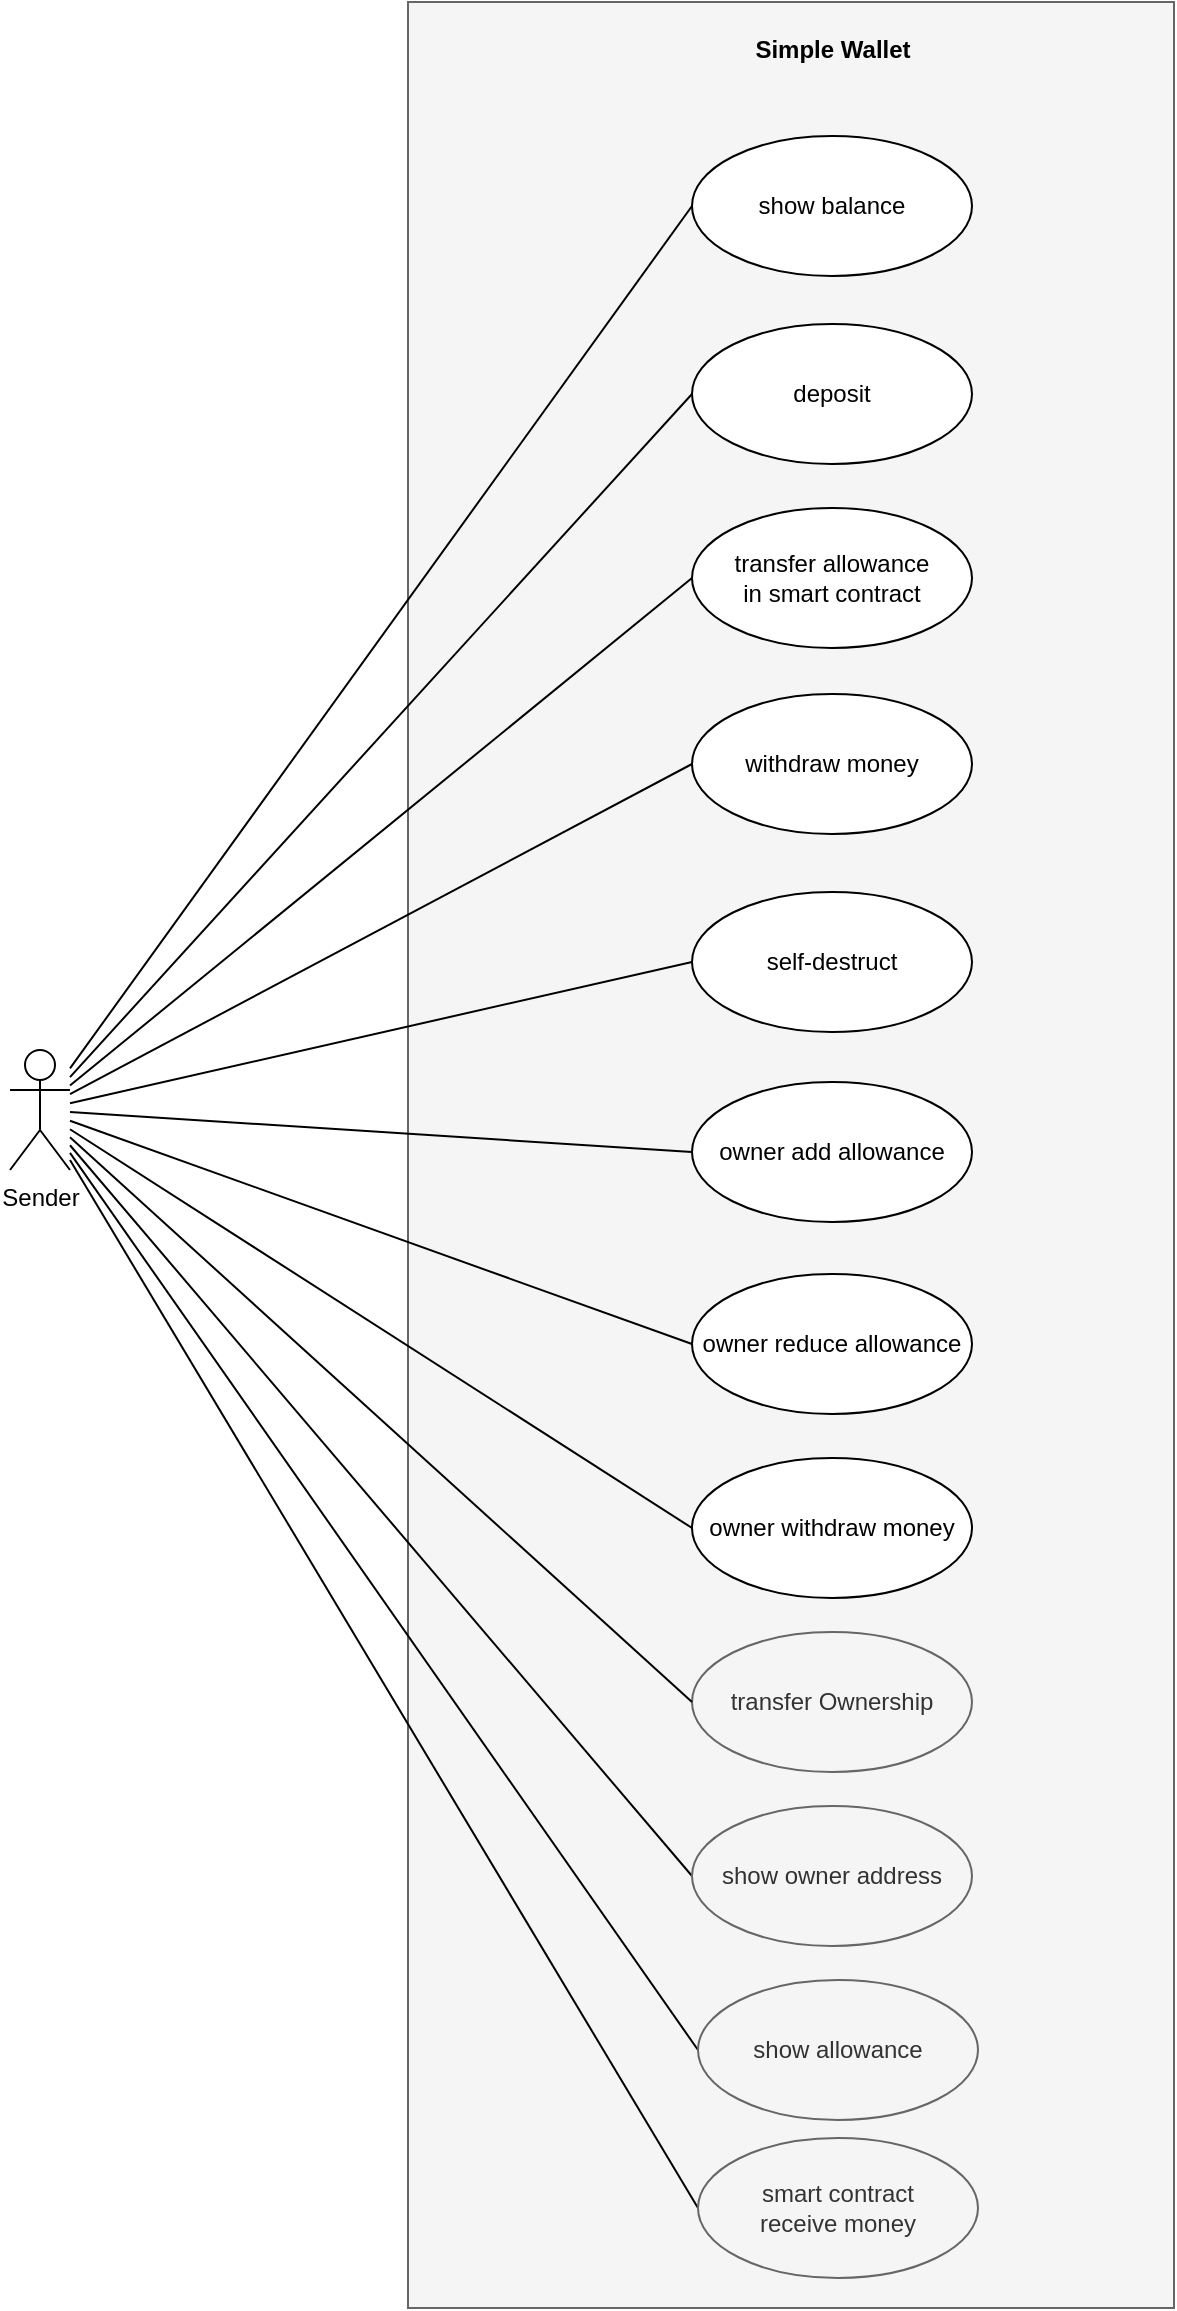 <mxfile version="15.6.3" type="device"><diagram id="aPBXt3k9AySnzDsOSbmT" name="use-case "><mxGraphModel dx="868" dy="490" grid="0" gridSize="10" guides="1" tooltips="1" connect="1" arrows="1" fold="1" page="1" pageScale="1" pageWidth="827" pageHeight="1169" math="0" shadow="0"><root><mxCell id="0"/><mxCell id="1" parent="0"/><mxCell id="oEsBuGa2CD_BsBaGrmjD-1" value="" style="rounded=0;whiteSpace=wrap;html=1;fillColor=#f5f5f5;fontColor=#333333;strokeColor=#666666;" parent="1" vertex="1"><mxGeometry x="241" y="16" width="383" height="1153" as="geometry"/></mxCell><mxCell id="oEsBuGa2CD_BsBaGrmjD-3" style="rounded=0;orthogonalLoop=1;jettySize=auto;html=1;endArrow=none;endFill=0;entryX=0;entryY=0.5;entryDx=0;entryDy=0;" parent="1" source="oEsBuGa2CD_BsBaGrmjD-5" target="oEsBuGa2CD_BsBaGrmjD-2" edge="1"><mxGeometry relative="1" as="geometry"/></mxCell><mxCell id="RERrAqMMizTluBpDLtPh-2" style="edgeStyle=none;rounded=0;jumpStyle=none;jumpSize=1;orthogonalLoop=1;jettySize=auto;html=1;strokeWidth=1;endArrow=none;endFill=0;entryX=0;entryY=0.5;entryDx=0;entryDy=0;" parent="1" source="oEsBuGa2CD_BsBaGrmjD-5" target="RERrAqMMizTluBpDLtPh-1" edge="1"><mxGeometry relative="1" as="geometry"/></mxCell><mxCell id="-6bU63DhFU8dJoOT3Bxr-13" style="edgeStyle=none;rounded=0;orthogonalLoop=1;jettySize=auto;html=1;endArrow=none;endFill=0;entryX=0;entryY=0.5;entryDx=0;entryDy=0;" parent="1" source="oEsBuGa2CD_BsBaGrmjD-5" target="-6bU63DhFU8dJoOT3Bxr-3" edge="1"><mxGeometry relative="1" as="geometry"/></mxCell><mxCell id="-6bU63DhFU8dJoOT3Bxr-14" style="edgeStyle=none;rounded=0;orthogonalLoop=1;jettySize=auto;html=1;endArrow=none;endFill=0;entryX=0;entryY=0.5;entryDx=0;entryDy=0;" parent="1" source="oEsBuGa2CD_BsBaGrmjD-5" target="-6bU63DhFU8dJoOT3Bxr-2" edge="1"><mxGeometry relative="1" as="geometry"/></mxCell><mxCell id="ZFlyRjd6sQ9u23duvazJ-4" style="rounded=0;orthogonalLoop=1;jettySize=auto;html=1;endArrow=none;endFill=0;entryX=0;entryY=0.5;entryDx=0;entryDy=0;" parent="1" source="oEsBuGa2CD_BsBaGrmjD-5" target="ZFlyRjd6sQ9u23duvazJ-3" edge="1"><mxGeometry relative="1" as="geometry"/></mxCell><mxCell id="0Dnvsxpn2U_dDH217wx--4" style="rounded=0;orthogonalLoop=1;jettySize=auto;html=1;endArrow=none;endFill=0;entryX=0;entryY=0.5;entryDx=0;entryDy=0;" parent="1" source="oEsBuGa2CD_BsBaGrmjD-5" target="0Dnvsxpn2U_dDH217wx--1" edge="1"><mxGeometry relative="1" as="geometry"/></mxCell><mxCell id="21C4fRMkVjt9kpsQbJQK-17" style="rounded=0;orthogonalLoop=1;jettySize=auto;html=1;endArrow=none;endFill=0;entryX=0;entryY=0.5;entryDx=0;entryDy=0;" edge="1" parent="1" source="oEsBuGa2CD_BsBaGrmjD-5" target="21C4fRMkVjt9kpsQbJQK-16"><mxGeometry relative="1" as="geometry"/></mxCell><mxCell id="21C4fRMkVjt9kpsQbJQK-19" style="edgeStyle=none;rounded=0;orthogonalLoop=1;jettySize=auto;html=1;endArrow=none;endFill=0;entryX=0;entryY=0.5;entryDx=0;entryDy=0;" edge="1" parent="1" source="oEsBuGa2CD_BsBaGrmjD-5" target="21C4fRMkVjt9kpsQbJQK-18"><mxGeometry relative="1" as="geometry"/></mxCell><mxCell id="oEsBuGa2CD_BsBaGrmjD-5" value="Sender" style="shape=umlActor;verticalLabelPosition=bottom;verticalAlign=top;html=1;" parent="1" vertex="1"><mxGeometry x="42" y="540" width="30" height="60" as="geometry"/></mxCell><mxCell id="RERrAqMMizTluBpDLtPh-1" value="smart contract&lt;br&gt;receive money" style="ellipse;whiteSpace=wrap;html=1;fillColor=#f5f5f5;fontColor=#333333;strokeColor=#666666;" parent="1" vertex="1"><mxGeometry x="386" y="1084" width="140" height="70" as="geometry"/></mxCell><mxCell id="3D37qrVUg_1uOCVgJY0D-1" value="&lt;b&gt;Simple Wallet&lt;/b&gt;" style="text;html=1;strokeColor=none;fillColor=none;align=center;verticalAlign=middle;whiteSpace=wrap;rounded=0;" parent="1" vertex="1"><mxGeometry x="410.5" y="25" width="85" height="30" as="geometry"/></mxCell><mxCell id="-6bU63DhFU8dJoOT3Bxr-2" value="show allowance" style="ellipse;whiteSpace=wrap;html=1;fillColor=#f5f5f5;strokeColor=#666666;fontColor=#333333;" parent="1" vertex="1"><mxGeometry x="386" y="1005" width="140" height="70" as="geometry"/></mxCell><mxCell id="-6bU63DhFU8dJoOT3Bxr-3" value="show owner address" style="ellipse;whiteSpace=wrap;html=1;fillColor=#f5f5f5;fontColor=#333333;strokeColor=#666666;" parent="1" vertex="1"><mxGeometry x="383" y="918" width="140" height="70" as="geometry"/></mxCell><mxCell id="-6bU63DhFU8dJoOT3Bxr-6" value="transfer Ownership" style="ellipse;whiteSpace=wrap;html=1;fillColor=#f5f5f5;fontColor=#333333;strokeColor=#666666;" parent="1" vertex="1"><mxGeometry x="383" y="831" width="140" height="70" as="geometry"/></mxCell><mxCell id="-6bU63DhFU8dJoOT3Bxr-8" style="rounded=0;orthogonalLoop=1;jettySize=auto;html=1;endArrow=none;endFill=0;entryX=0;entryY=0.5;entryDx=0;entryDy=0;" parent="1" source="oEsBuGa2CD_BsBaGrmjD-5" target="-6bU63DhFU8dJoOT3Bxr-6" edge="1"><mxGeometry relative="1" as="geometry"><mxPoint x="217" y="606" as="sourcePoint"/><mxPoint x="341.735" y="653.806" as="targetPoint"/></mxGeometry></mxCell><mxCell id="oEsBuGa2CD_BsBaGrmjD-2" value="owner add allowance" style="ellipse;whiteSpace=wrap;html=1;" parent="1" vertex="1"><mxGeometry x="383" y="556" width="140" height="70" as="geometry"/></mxCell><mxCell id="ZFlyRjd6sQ9u23duvazJ-3" value="show balance" style="ellipse;whiteSpace=wrap;html=1;" parent="1" vertex="1"><mxGeometry x="383" y="83" width="140" height="70" as="geometry"/></mxCell><mxCell id="0Dnvsxpn2U_dDH217wx--1" value="transfer allowance&lt;br&gt;in smart contract" style="ellipse;whiteSpace=wrap;html=1;" parent="1" vertex="1"><mxGeometry x="383" y="269" width="140" height="70" as="geometry"/></mxCell><mxCell id="21C4fRMkVjt9kpsQbJQK-2" value="owner withdraw money" style="ellipse;whiteSpace=wrap;html=1;" vertex="1" parent="1"><mxGeometry x="383" y="744" width="140" height="70" as="geometry"/></mxCell><mxCell id="21C4fRMkVjt9kpsQbJQK-6" style="rounded=0;orthogonalLoop=1;jettySize=auto;html=1;endArrow=none;endFill=0;entryX=0;entryY=0.5;entryDx=0;entryDy=0;" edge="1" parent="1" source="oEsBuGa2CD_BsBaGrmjD-5" target="21C4fRMkVjt9kpsQbJQK-2"><mxGeometry relative="1" as="geometry"><mxPoint x="82" y="585.59" as="sourcePoint"/><mxPoint x="332.875" y="679.084" as="targetPoint"/></mxGeometry></mxCell><mxCell id="21C4fRMkVjt9kpsQbJQK-7" value="owner reduce allowance" style="ellipse;whiteSpace=wrap;html=1;" vertex="1" parent="1"><mxGeometry x="383" y="652" width="140" height="70" as="geometry"/></mxCell><mxCell id="21C4fRMkVjt9kpsQbJQK-10" style="rounded=0;orthogonalLoop=1;jettySize=auto;html=1;endArrow=none;endFill=0;entryX=0;entryY=0.5;entryDx=0;entryDy=0;" edge="1" parent="1" source="oEsBuGa2CD_BsBaGrmjD-5" target="21C4fRMkVjt9kpsQbJQK-7"><mxGeometry relative="1" as="geometry"><mxPoint x="82" y="582.44" as="sourcePoint"/><mxPoint x="319" y="621" as="targetPoint"/></mxGeometry></mxCell><mxCell id="21C4fRMkVjt9kpsQbJQK-11" value="self-destruct" style="ellipse;whiteSpace=wrap;html=1;" vertex="1" parent="1"><mxGeometry x="383" y="461" width="140" height="70" as="geometry"/></mxCell><mxCell id="21C4fRMkVjt9kpsQbJQK-15" style="rounded=0;orthogonalLoop=1;jettySize=auto;html=1;endArrow=none;endFill=0;entryX=0;entryY=0.5;entryDx=0;entryDy=0;" edge="1" parent="1" source="oEsBuGa2CD_BsBaGrmjD-5" target="21C4fRMkVjt9kpsQbJQK-11"><mxGeometry relative="1" as="geometry"><mxPoint x="82" y="582.44" as="sourcePoint"/><mxPoint x="319" y="621" as="targetPoint"/></mxGeometry></mxCell><mxCell id="21C4fRMkVjt9kpsQbJQK-16" value="withdraw money" style="ellipse;whiteSpace=wrap;html=1;" vertex="1" parent="1"><mxGeometry x="383" y="362" width="140" height="70" as="geometry"/></mxCell><mxCell id="21C4fRMkVjt9kpsQbJQK-18" value="deposit" style="ellipse;whiteSpace=wrap;html=1;" vertex="1" parent="1"><mxGeometry x="383" y="177" width="140" height="70" as="geometry"/></mxCell></root></mxGraphModel></diagram></mxfile>
